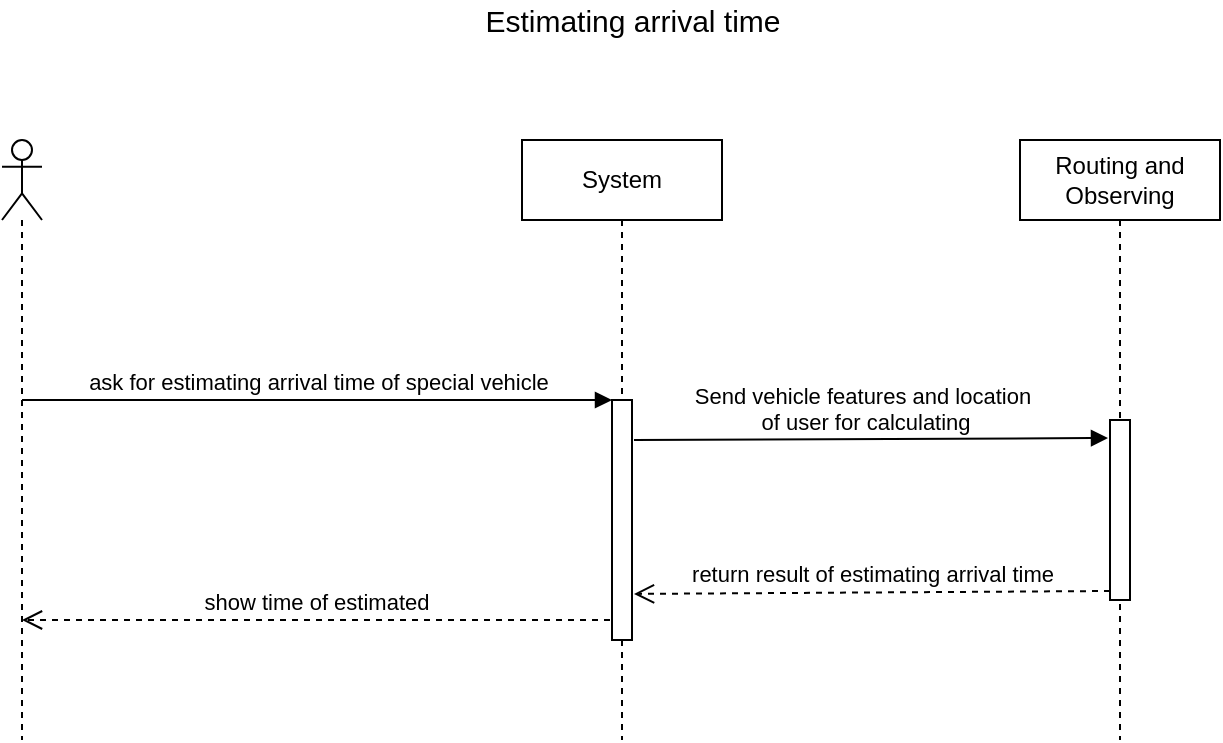 <mxfile version="10.6.6" type="github"><diagram id="DGPaZQslfTN22s6cHtMr" name="Page-1"><mxGraphModel dx="802" dy="561" grid="1" gridSize="10" guides="1" tooltips="1" connect="1" arrows="1" fold="1" page="1" pageScale="1" pageWidth="1169" pageHeight="827" math="0" shadow="0"><root><mxCell id="0"/><mxCell id="1" parent="0"/><mxCell id="oOB5K3pFniud7cE_OUeG-2" value="" style="shape=umlLifeline;participant=umlActor;perimeter=lifelinePerimeter;whiteSpace=wrap;html=1;container=1;collapsible=0;recursiveResize=0;verticalAlign=top;spacingTop=36;labelBackgroundColor=#ffffff;outlineConnect=0;strokeWidth=1;" parent="1" vertex="1"><mxGeometry x="70" y="130" width="20" height="300" as="geometry"/></mxCell><mxCell id="oOB5K3pFniud7cE_OUeG-3" value="System" style="shape=umlLifeline;perimeter=lifelinePerimeter;whiteSpace=wrap;html=1;container=1;collapsible=0;recursiveResize=0;outlineConnect=0;strokeWidth=1;" parent="1" vertex="1"><mxGeometry x="330" y="130" width="100" height="300" as="geometry"/></mxCell><mxCell id="oOB5K3pFniud7cE_OUeG-5" value="" style="html=1;points=[];perimeter=orthogonalPerimeter;strokeWidth=1;" parent="oOB5K3pFniud7cE_OUeG-3" vertex="1"><mxGeometry x="45" y="130" width="10" height="120" as="geometry"/></mxCell><mxCell id="oOB5K3pFniud7cE_OUeG-4" value="Routing and Observing" style="shape=umlLifeline;perimeter=lifelinePerimeter;whiteSpace=wrap;html=1;container=1;collapsible=0;recursiveResize=0;outlineConnect=0;strokeWidth=1;" parent="1" vertex="1"><mxGeometry x="579" y="130" width="100" height="300" as="geometry"/></mxCell><mxCell id="oOB5K3pFniud7cE_OUeG-9" value="" style="html=1;points=[];perimeter=orthogonalPerimeter;strokeWidth=1;" parent="oOB5K3pFniud7cE_OUeG-4" vertex="1"><mxGeometry x="45" y="140" width="10" height="90" as="geometry"/></mxCell><mxCell id="oOB5K3pFniud7cE_OUeG-6" value="ask for estimating arrival time of special vehicle" style="html=1;verticalAlign=bottom;endArrow=block;entryX=0;entryY=0;" parent="1" source="oOB5K3pFniud7cE_OUeG-2" target="oOB5K3pFniud7cE_OUeG-5" edge="1"><mxGeometry relative="1" as="geometry"><mxPoint x="305" y="260" as="sourcePoint"/></mxGeometry></mxCell><mxCell id="oOB5K3pFniud7cE_OUeG-10" value="Send vehicle features and location&lt;br&gt;&amp;nbsp;of user for calculating" style="html=1;verticalAlign=bottom;endArrow=block;entryX=-0.1;entryY=0.1;entryDx=0;entryDy=0;entryPerimeter=0;" parent="1" target="oOB5K3pFniud7cE_OUeG-9" edge="1"><mxGeometry x="-0.036" relative="1" as="geometry"><mxPoint x="386" y="280" as="sourcePoint"/><mxPoint x="620" y="280" as="targetPoint"/><mxPoint as="offset"/></mxGeometry></mxCell><mxCell id="oOB5K3pFniud7cE_OUeG-11" value="return result of estimating arrival time" style="html=1;verticalAlign=bottom;endArrow=open;dashed=1;endSize=8;exitX=0;exitY=0.95;entryX=1.1;entryY=0.808;entryDx=0;entryDy=0;entryPerimeter=0;" parent="1" source="oOB5K3pFniud7cE_OUeG-9" target="oOB5K3pFniud7cE_OUeG-5" edge="1"><mxGeometry relative="1" as="geometry"><mxPoint x="509" y="356" as="targetPoint"/></mxGeometry></mxCell><mxCell id="oOB5K3pFniud7cE_OUeG-12" value="show time of estimated" style="html=1;verticalAlign=bottom;endArrow=open;dashed=1;endSize=8;" parent="1" target="oOB5K3pFniud7cE_OUeG-2" edge="1"><mxGeometry relative="1" as="geometry"><mxPoint x="374" y="370" as="sourcePoint"/><mxPoint x="294" y="370" as="targetPoint"/></mxGeometry></mxCell><mxCell id="oOB5K3pFniud7cE_OUeG-13" value="&lt;font style=&quot;font-size: 15px&quot;&gt;Estimating arrival time&lt;/font&gt;" style="text;html=1;strokeColor=none;fillColor=none;align=center;verticalAlign=middle;whiteSpace=wrap;rounded=0;" parent="1" vertex="1"><mxGeometry x="197.5" y="60" width="375" height="20" as="geometry"/></mxCell></root></mxGraphModel></diagram></mxfile>